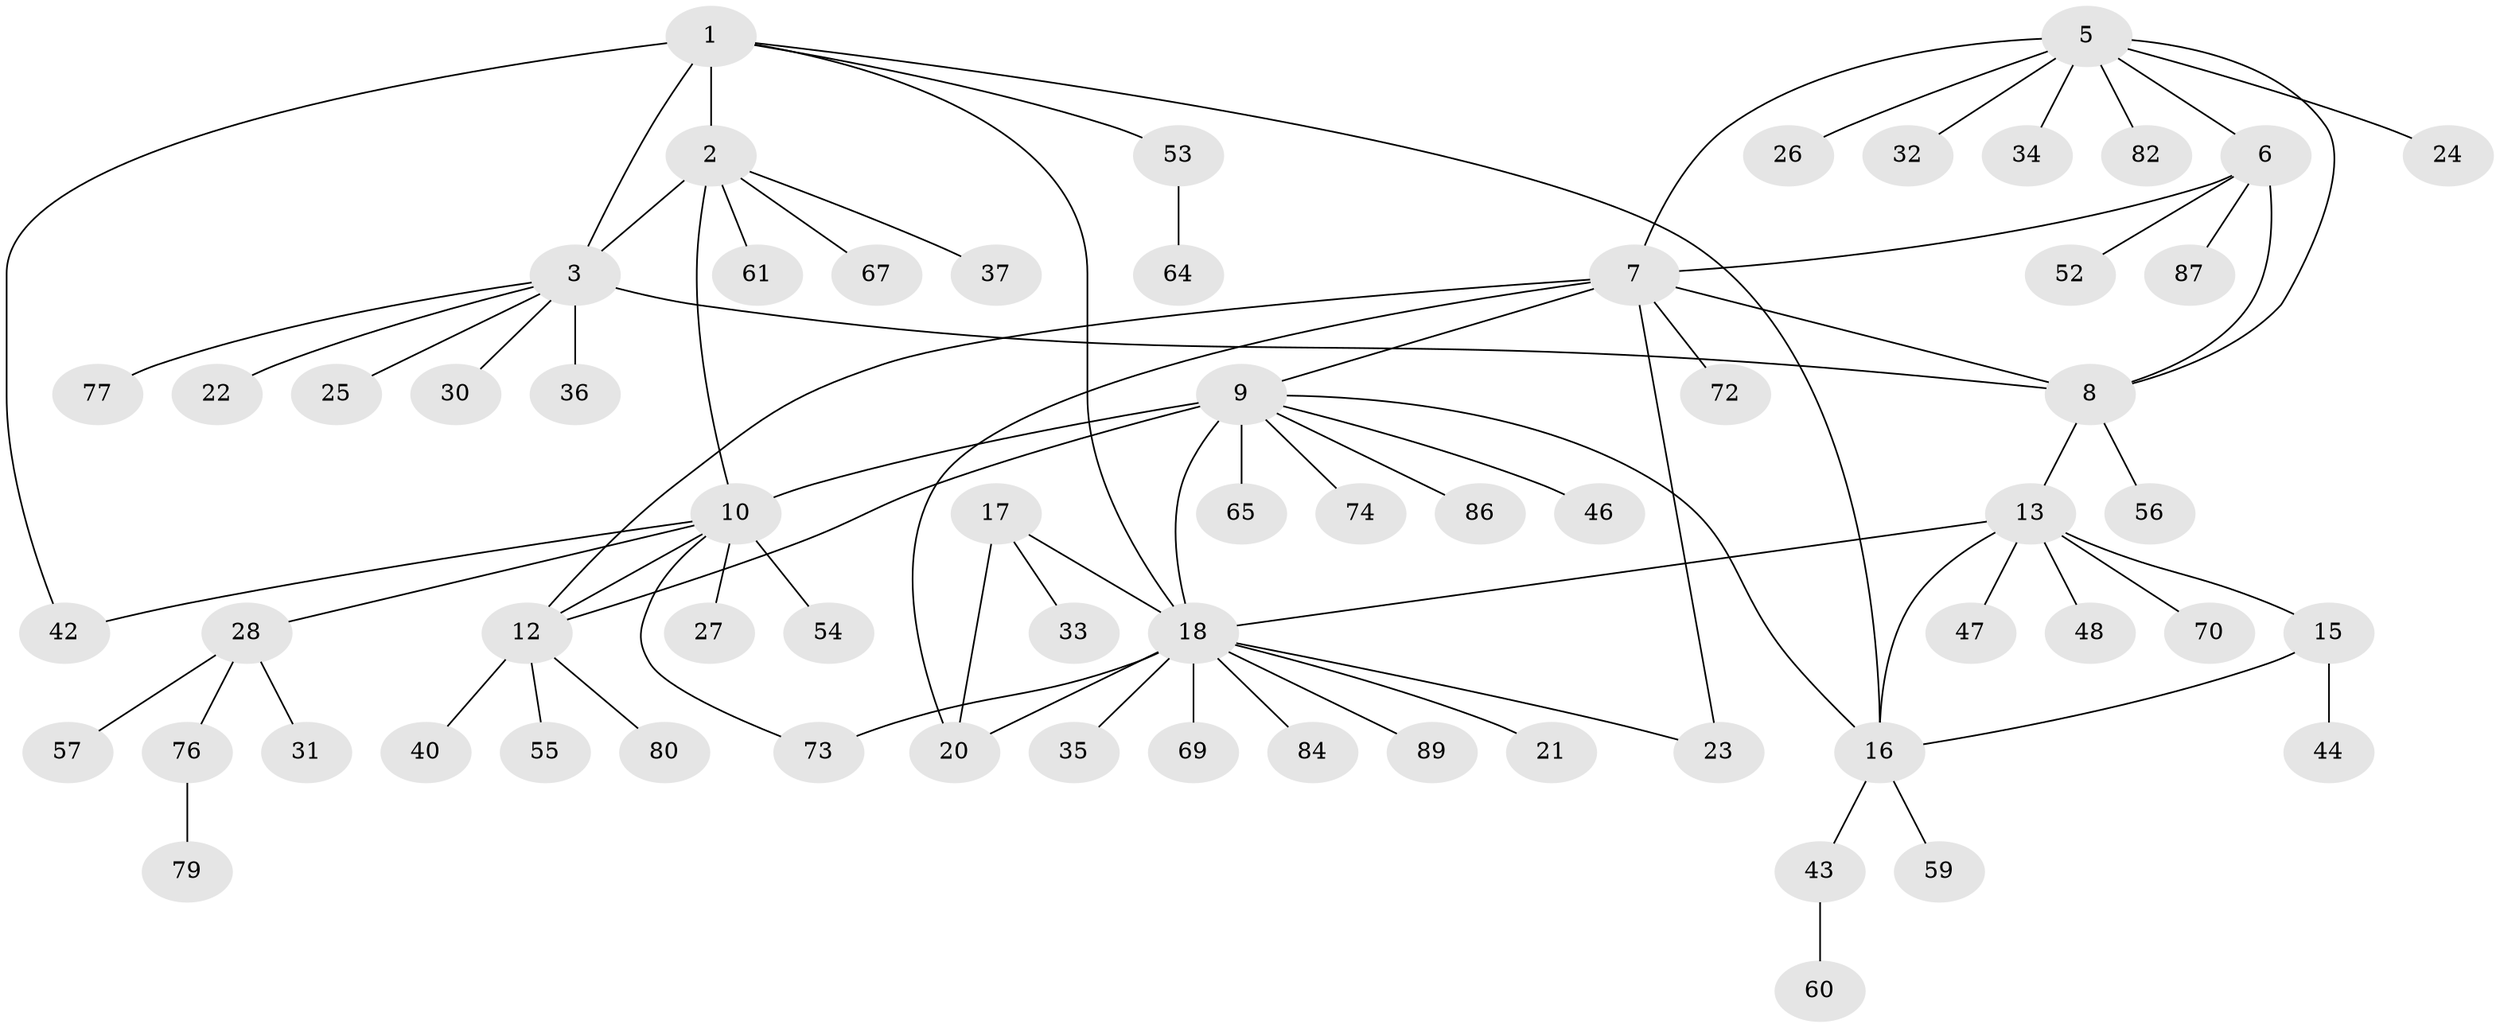 // original degree distribution, {7: 0.0449438202247191, 8: 0.033707865168539325, 4: 0.033707865168539325, 9: 0.033707865168539325, 6: 0.02247191011235955, 10: 0.02247191011235955, 5: 0.0449438202247191, 1: 0.6067415730337079, 3: 0.011235955056179775, 2: 0.14606741573033707}
// Generated by graph-tools (version 1.1) at 2025/11/02/27/25 16:11:34]
// undirected, 65 vertices, 81 edges
graph export_dot {
graph [start="1"]
  node [color=gray90,style=filled];
  1 [super="+62"];
  2 [super="+38"];
  3 [super="+4"];
  5 [super="+51"];
  6 [super="+41"];
  7 [super="+29"];
  8 [super="+85"];
  9 [super="+11"];
  10 [super="+45"];
  12 [super="+68"];
  13 [super="+14"];
  15 [super="+49"];
  16 [super="+75"];
  17 [super="+63"];
  18 [super="+19"];
  20 [super="+88"];
  21;
  22;
  23 [super="+39"];
  24 [super="+81"];
  25;
  26;
  27;
  28 [super="+66"];
  30 [super="+50"];
  31;
  32;
  33 [super="+71"];
  34;
  35;
  36;
  37;
  40;
  42;
  43;
  44;
  46;
  47 [super="+58"];
  48;
  52;
  53;
  54;
  55;
  56;
  57;
  59;
  60;
  61;
  64 [super="+78"];
  65;
  67;
  69;
  70;
  72;
  73;
  74 [super="+83"];
  76;
  77;
  79;
  80;
  82;
  84;
  86;
  87;
  89;
  1 -- 2;
  1 -- 3 [weight=2];
  1 -- 16;
  1 -- 18;
  1 -- 53;
  1 -- 42;
  2 -- 3 [weight=2];
  2 -- 10;
  2 -- 37;
  2 -- 61;
  2 -- 67;
  3 -- 8;
  3 -- 22;
  3 -- 25;
  3 -- 30;
  3 -- 36;
  3 -- 77;
  5 -- 6;
  5 -- 7;
  5 -- 8;
  5 -- 24;
  5 -- 26;
  5 -- 32;
  5 -- 34;
  5 -- 82;
  6 -- 7;
  6 -- 8;
  6 -- 52;
  6 -- 87;
  7 -- 8;
  7 -- 20;
  7 -- 23;
  7 -- 72;
  7 -- 9;
  7 -- 12;
  8 -- 13;
  8 -- 56;
  9 -- 10 [weight=2];
  9 -- 12 [weight=2];
  9 -- 46;
  9 -- 65;
  9 -- 74;
  9 -- 16;
  9 -- 18;
  9 -- 86;
  10 -- 12;
  10 -- 27;
  10 -- 28;
  10 -- 42;
  10 -- 54;
  10 -- 73;
  12 -- 40;
  12 -- 55;
  12 -- 80;
  13 -- 15 [weight=2];
  13 -- 16 [weight=2];
  13 -- 47;
  13 -- 48;
  13 -- 70;
  13 -- 18;
  15 -- 16;
  15 -- 44;
  16 -- 43;
  16 -- 59;
  17 -- 18 [weight=2];
  17 -- 20;
  17 -- 33;
  18 -- 20 [weight=2];
  18 -- 35;
  18 -- 89;
  18 -- 69;
  18 -- 73;
  18 -- 21;
  18 -- 84;
  18 -- 23;
  28 -- 31;
  28 -- 57;
  28 -- 76;
  43 -- 60;
  53 -- 64;
  76 -- 79;
}
